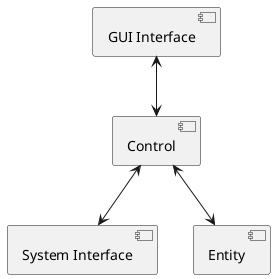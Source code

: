 @startuml

component Interface1 [
GUI Interface
]

component Interface2 [
System Interface
]

component Control [
    Control
]

component Entity [
    Entity
]


Interface1 <--> Control
Control <--> Entity
Control <--> Interface2


@enduml

